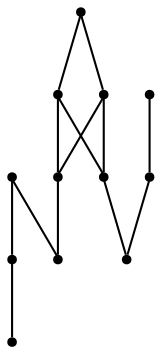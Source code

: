 graph {
  node [shape=point,comment="{\"directed\":false,\"doi\":\"10.1007/978-3-642-11805-0_9\",\"figure\":\"5 (2)\"}"]

  v0 [pos="937.2261114785837,660.3463161121715"]
  v1 [pos="939.6612541376159,973.3267417907715"]
  v2 [pos="890.1661349629246,743.8057997963647"]
  v3 [pos="847.8388215885606,897.4116570212624"]
  v4 [pos="800.7454416319381,660.3463161121715"]
  v5 [pos="795.2830564631971,820.9214247270064"]
  v6 [pos="791.0215568098911,974.506420690363"]
  v7 [pos="757.3048074766647,837.5482317837802"]
  v8 [pos="745.4584998286047,743.8057997963647"]
  v9 [pos="702.6266672444898,897.4116570212624"]
  v10 [pos="661.0332274680914,974.489693520286"]
  v11 [pos="664.7735220975653,660.3463161121715"]

  v10 -- v6 [id="-2",pos="661.0332274680914,974.489693520286 791.0215568098911,974.506420690363 791.0215568098911,974.506420690363 791.0215568098911,974.506420690363"]
  v6 -- v1 [id="-3",pos="791.0215568098911,974.506420690363 939.6612541376159,973.3267417907715 939.6612541376159,973.3267417907715 939.6612541376159,973.3267417907715"]
  v9 -- v3 [id="-6",pos="702.6266672444898,897.4116570212624 847.8388215885606,897.4116570212624 847.8388215885606,897.4116570212624 847.8388215885606,897.4116570212624"]
  v8 -- v2 [id="-9",pos="745.4584998286047,743.8057997963647 890.1661349629246,743.8057997963647 890.1661349629246,743.8057997963647 890.1661349629246,743.8057997963647"]
  v11 -- v4 [id="-12",pos="664.7735220975653,660.3463161121715 800.7454416319381,660.3463161121715 800.7454416319381,660.3463161121715 800.7454416319381,660.3463161121715"]
  v4 -- v0 [id="-13",pos="800.7454416319381,660.3463161121715 937.2261114785837,660.3463161121715 937.2261114785837,660.3463161121715 937.2261114785837,660.3463161121715"]
  v11 -- v7 [id="-16",pos="664.7735220975653,660.3463161121715 679.2926299339117,671.5172036604448 683.7459766831508,684.0800080039285 691.9687585875045,696.0594602411444 705.983315401299,716.4750031211161 711.0704367704169,736.5114816145464 706.4461916546488,757.4984195362439 704.1903459415879,767.7145863619718 700.1498020970544,778.6726000005549 703.3647401321765,788.8890212319114 705.166044545728,794.5950850746849 706.846460315793,800.722444638339 710.3907880916151,806.3409929448909 719.7143565333166,821.1089852766557 735.6929084245548,832.7966342579235 757.3048074766647,837.5482317837802"]
  v9 -- v8 [id="-18",pos="702.6266672444898,897.4116570212624 681.4734610624091,869.0430761857467 681.7361075467841,823.2681258461693 695.2503126277479,801.2058153325862 701.3298661342886,791.2898471485486 703.8358877137649,786.496336295388 713.6640071780182,776.6719541376287 724.4720881617346,765.8637854142623 732.7866181839344,756.7855749650436 745.4584998286047,743.8057997963647"]
  v5 -- v7 [id="-21",pos="795.2830564631971,820.9214247270064 782.1858535766601,824.7810761191629 775.0263191045716,827.6029433510521 767.8918531196061,831.3292225924406 763.3634917858035,833.6885803916238 759.6857411229332,835.8851185885343 757.3048074766647,837.5482317837802"]
  v8 -- v5 [id="-22",pos="745.4584998286047,743.8057997963647 758.7017075649527,751.7753105163575 771.2693545674168,760.4161976900969 778.0702951475631,771.7743913823908 783.7036423084347,781.1945229963824 790.1625952787177,791.0687686573376 792.8645837118459,802.0395025773482 794.4574506537858,808.5209947759455 795.2830564631972,815.1108637723056 795.2830564631971,820.9214247270064"]
  v3 -- v5 [id="-27",pos="847.8388215885606,897.4116570212624 834.4580393946447,889.2919833790173 821.9278678716614,880.5180420615457 814.793401886696,869.4974446383391 808.8848739978879,860.3566504044967 802.1548123381858,850.7446969465776 798.9774770337482,840.3033811395819 797.1010944100314,834.1386239485307 795.9585694778797,827.9031419927425 795.2830564631971,820.9214247270064"]
  v3 -- v2 [id="-28",pos="847.8388215885606,897.4116570212624 849.4566933920216,874.9493572581898 852.4213919351267,852.6954793063078 856.5077462129814,829.7371521689676 860.4565419396688,807.5122764587403 867.8119796398074,781.8279930114746 878.8493672925372,761.7457215049051 882.3894957786382,755.3059518293901 885.9880325672237,749.5037226590243 890.1661349629246,743.8057997963647"]
  v2 -- v1 [id="-29",pos="890.1661349629246,743.8057997963647 897.9302399036495,758.2779183821245 900.3153092140375,774.5461407054555 904.7144469505132,790.0643752358177 912.207506827421,816.5113667574797 914.930364457951,842.4625217090954 912.453547029717,869.6475439591842 911.2484781309615,882.8771454551004 909.0885161998659,897.0658561706543 910.8064710750135,910.2997825622559 911.769699061194,917.6900116660379 912.6703830807708,925.6343362288042 914.5634356121684,932.9080475547097 919.5504739095998,952.0398596330123 928.0985098905342,967.1787753712048 939.6612541376159,973.3267417907715"]
}